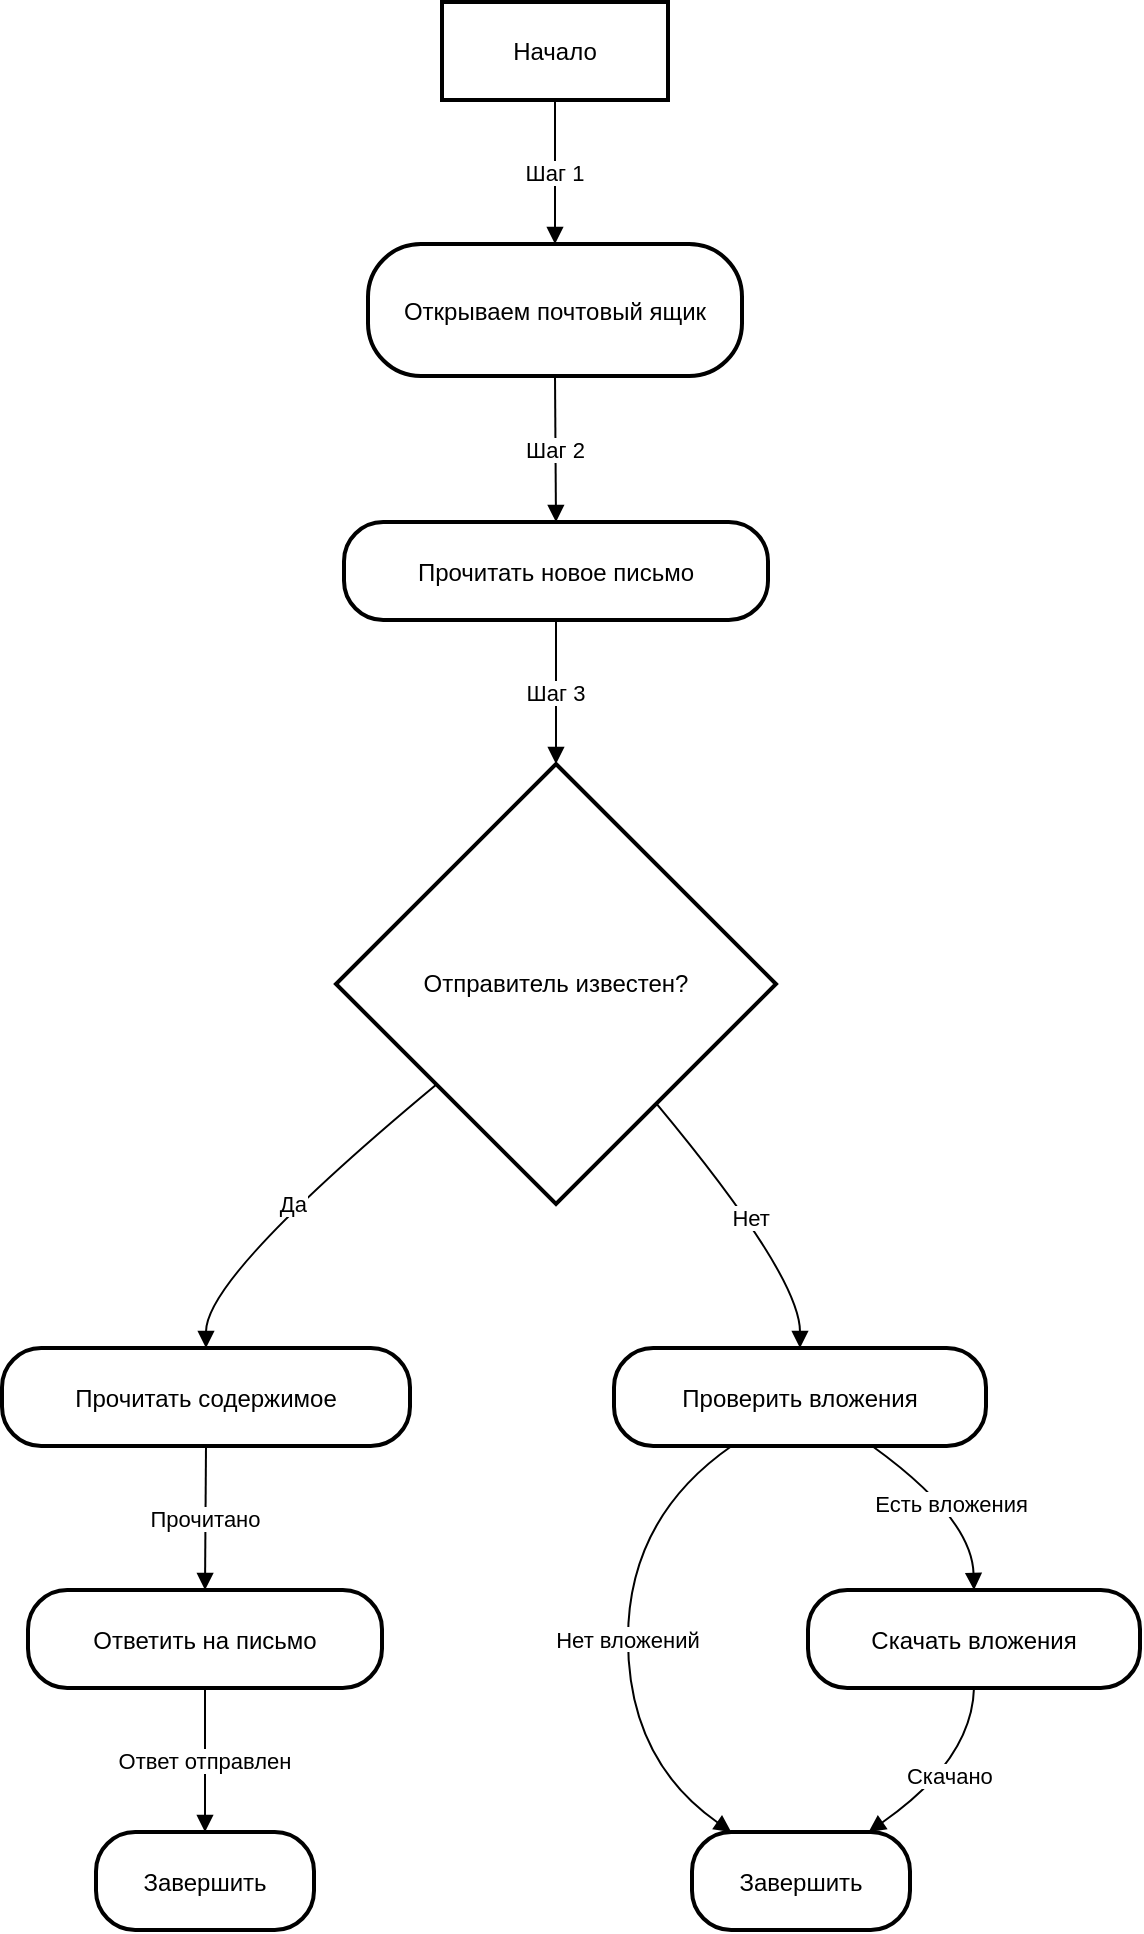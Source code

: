 <mxfile version="25.0.3">
  <diagram name="Страница — 1" id="JN3famd9STLAPXUfgyzU">
    <mxGraphModel>
      <root>
        <mxCell id="0" />
        <mxCell id="1" parent="0" />
        <mxCell id="2" value="Начало" style="whiteSpace=wrap;strokeWidth=2;" vertex="1" parent="1">
          <mxGeometry x="228" y="8" width="113" height="49" as="geometry" />
        </mxCell>
        <mxCell id="3" value="Открываем почтовый ящик" style="rounded=1;arcSize=40;strokeWidth=2" vertex="1" parent="1">
          <mxGeometry x="191" y="129" width="187" height="66" as="geometry" />
        </mxCell>
        <mxCell id="4" value="Прочитать новое письмо" style="rounded=1;arcSize=40;strokeWidth=2" vertex="1" parent="1">
          <mxGeometry x="179" y="268" width="212" height="49" as="geometry" />
        </mxCell>
        <mxCell id="5" value="Отправитель известен?" style="rhombus;strokeWidth=2;whiteSpace=wrap;" vertex="1" parent="1">
          <mxGeometry x="175" y="389" width="220" height="220" as="geometry" />
        </mxCell>
        <mxCell id="6" value="Прочитать содержимое" style="rounded=1;arcSize=40;strokeWidth=2" vertex="1" parent="1">
          <mxGeometry x="8" y="681" width="204" height="49" as="geometry" />
        </mxCell>
        <mxCell id="7" value="Проверить вложения" style="rounded=1;arcSize=40;strokeWidth=2" vertex="1" parent="1">
          <mxGeometry x="314" y="681" width="186" height="49" as="geometry" />
        </mxCell>
        <mxCell id="8" value="Скачать вложения" style="rounded=1;arcSize=40;strokeWidth=2" vertex="1" parent="1">
          <mxGeometry x="411" y="802" width="166" height="49" as="geometry" />
        </mxCell>
        <mxCell id="9" value="Завершить" style="rounded=1;arcSize=40;strokeWidth=2" vertex="1" parent="1">
          <mxGeometry x="353" y="923" width="109" height="49" as="geometry" />
        </mxCell>
        <mxCell id="10" value="Ответить на письмо" style="rounded=1;arcSize=40;strokeWidth=2" vertex="1" parent="1">
          <mxGeometry x="21" y="802" width="177" height="49" as="geometry" />
        </mxCell>
        <mxCell id="11" value="Завершить" style="rounded=1;arcSize=40;strokeWidth=2" vertex="1" parent="1">
          <mxGeometry x="55" y="923" width="109" height="49" as="geometry" />
        </mxCell>
        <mxCell id="12" value="Шаг 1" style="curved=1;startArrow=none;endArrow=block;exitX=0.5;exitY=0.99;entryX=0.5;entryY=0;" edge="1" parent="1" source="2" target="3">
          <mxGeometry relative="1" as="geometry">
            <Array as="points" />
          </mxGeometry>
        </mxCell>
        <mxCell id="13" value="Шаг 2" style="curved=1;startArrow=none;endArrow=block;exitX=0.5;exitY=1;entryX=0.5;entryY=-0.01;" edge="1" parent="1" source="3" target="4">
          <mxGeometry relative="1" as="geometry">
            <Array as="points" />
          </mxGeometry>
        </mxCell>
        <mxCell id="14" value="Шаг 3" style="curved=1;startArrow=none;endArrow=block;exitX=0.5;exitY=0.98;entryX=0.5;entryY=0;" edge="1" parent="1" source="4" target="5">
          <mxGeometry relative="1" as="geometry">
            <Array as="points" />
          </mxGeometry>
        </mxCell>
        <mxCell id="15" value="Да" style="curved=1;startArrow=none;endArrow=block;exitX=0;exitY=0.92;entryX=0.5;entryY=0;" edge="1" parent="1" source="5" target="6">
          <mxGeometry relative="1" as="geometry">
            <Array as="points">
              <mxPoint x="110" y="645" />
            </Array>
          </mxGeometry>
        </mxCell>
        <mxCell id="16" value="Нет" style="curved=1;startArrow=none;endArrow=block;exitX=0.92;exitY=1;entryX=0.5;entryY=0;" edge="1" parent="1" source="5" target="7">
          <mxGeometry relative="1" as="geometry">
            <Array as="points">
              <mxPoint x="407" y="645" />
            </Array>
          </mxGeometry>
        </mxCell>
        <mxCell id="17" value="Есть вложения" style="curved=1;startArrow=none;endArrow=block;exitX=0.69;exitY=0.99;entryX=0.5;entryY=0;" edge="1" parent="1" source="7" target="8">
          <mxGeometry relative="1" as="geometry">
            <Array as="points">
              <mxPoint x="493" y="766" />
            </Array>
          </mxGeometry>
        </mxCell>
        <mxCell id="18" value="Нет вложений" style="curved=1;startArrow=none;endArrow=block;exitX=0.32;exitY=0.99;entryX=0.18;entryY=0;" edge="1" parent="1" source="7" target="9">
          <mxGeometry relative="1" as="geometry">
            <Array as="points">
              <mxPoint x="321" y="766" />
              <mxPoint x="321" y="887" />
            </Array>
          </mxGeometry>
        </mxCell>
        <mxCell id="19" value="Скачано" style="curved=1;startArrow=none;endArrow=block;exitX=0.5;exitY=0.99;entryX=0.81;entryY=0;" edge="1" parent="1" source="8" target="9">
          <mxGeometry relative="1" as="geometry">
            <Array as="points">
              <mxPoint x="493" y="887" />
            </Array>
          </mxGeometry>
        </mxCell>
        <mxCell id="20" value="Прочитано" style="curved=1;startArrow=none;endArrow=block;exitX=0.5;exitY=0.99;entryX=0.5;entryY=0;" edge="1" parent="1" source="6" target="10">
          <mxGeometry relative="1" as="geometry">
            <Array as="points" />
          </mxGeometry>
        </mxCell>
        <mxCell id="21" value="Ответ отправлен" style="curved=1;startArrow=none;endArrow=block;exitX=0.5;exitY=0.99;entryX=0.5;entryY=0;" edge="1" parent="1" source="10" target="11">
          <mxGeometry relative="1" as="geometry">
            <Array as="points" />
          </mxGeometry>
        </mxCell>
      </root>
    </mxGraphModel>
  </diagram>
</mxfile>
